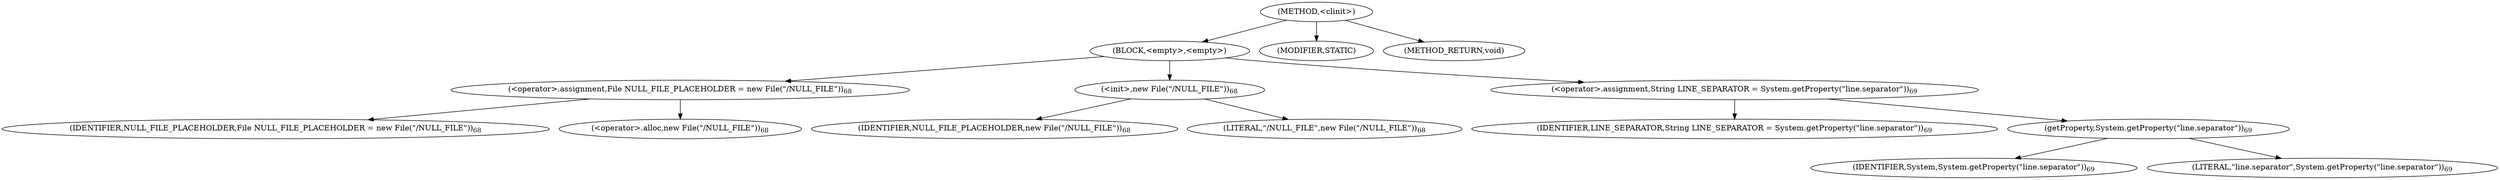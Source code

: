 digraph "&lt;clinit&gt;" {  
"2746" [label = <(METHOD,&lt;clinit&gt;)> ]
"2747" [label = <(BLOCK,&lt;empty&gt;,&lt;empty&gt;)> ]
"2748" [label = <(&lt;operator&gt;.assignment,File NULL_FILE_PLACEHOLDER = new File(&quot;/NULL_FILE&quot;))<SUB>68</SUB>> ]
"2749" [label = <(IDENTIFIER,NULL_FILE_PLACEHOLDER,File NULL_FILE_PLACEHOLDER = new File(&quot;/NULL_FILE&quot;))<SUB>68</SUB>> ]
"2750" [label = <(&lt;operator&gt;.alloc,new File(&quot;/NULL_FILE&quot;))<SUB>68</SUB>> ]
"2751" [label = <(&lt;init&gt;,new File(&quot;/NULL_FILE&quot;))<SUB>68</SUB>> ]
"3" [label = <(IDENTIFIER,NULL_FILE_PLACEHOLDER,new File(&quot;/NULL_FILE&quot;))<SUB>68</SUB>> ]
"2752" [label = <(LITERAL,&quot;/NULL_FILE&quot;,new File(&quot;/NULL_FILE&quot;))<SUB>68</SUB>> ]
"2753" [label = <(&lt;operator&gt;.assignment,String LINE_SEPARATOR = System.getProperty(&quot;line.separator&quot;))<SUB>69</SUB>> ]
"2754" [label = <(IDENTIFIER,LINE_SEPARATOR,String LINE_SEPARATOR = System.getProperty(&quot;line.separator&quot;))<SUB>69</SUB>> ]
"2755" [label = <(getProperty,System.getProperty(&quot;line.separator&quot;))<SUB>69</SUB>> ]
"2756" [label = <(IDENTIFIER,System,System.getProperty(&quot;line.separator&quot;))<SUB>69</SUB>> ]
"2757" [label = <(LITERAL,&quot;line.separator&quot;,System.getProperty(&quot;line.separator&quot;))<SUB>69</SUB>> ]
"2758" [label = <(MODIFIER,STATIC)> ]
"2759" [label = <(METHOD_RETURN,void)> ]
  "2746" -> "2747" 
  "2746" -> "2758" 
  "2746" -> "2759" 
  "2747" -> "2748" 
  "2747" -> "2751" 
  "2747" -> "2753" 
  "2748" -> "2749" 
  "2748" -> "2750" 
  "2751" -> "3" 
  "2751" -> "2752" 
  "2753" -> "2754" 
  "2753" -> "2755" 
  "2755" -> "2756" 
  "2755" -> "2757" 
}

